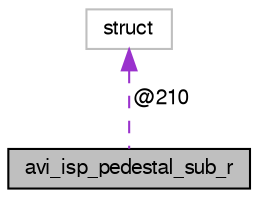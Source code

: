 digraph "avi_isp_pedestal_sub_r"
{
  edge [fontname="FreeSans",fontsize="10",labelfontname="FreeSans",labelfontsize="10"];
  node [fontname="FreeSans",fontsize="10",shape=record];
  Node1 [label="avi_isp_pedestal_sub_r",height=0.2,width=0.4,color="black", fillcolor="grey75", style="filled", fontcolor="black"];
  Node2 -> Node1 [dir="back",color="darkorchid3",fontsize="10",style="dashed",label=" @210" ,fontname="FreeSans"];
  Node2 [label="struct",height=0.2,width=0.4,color="grey75", fillcolor="white", style="filled"];
}
